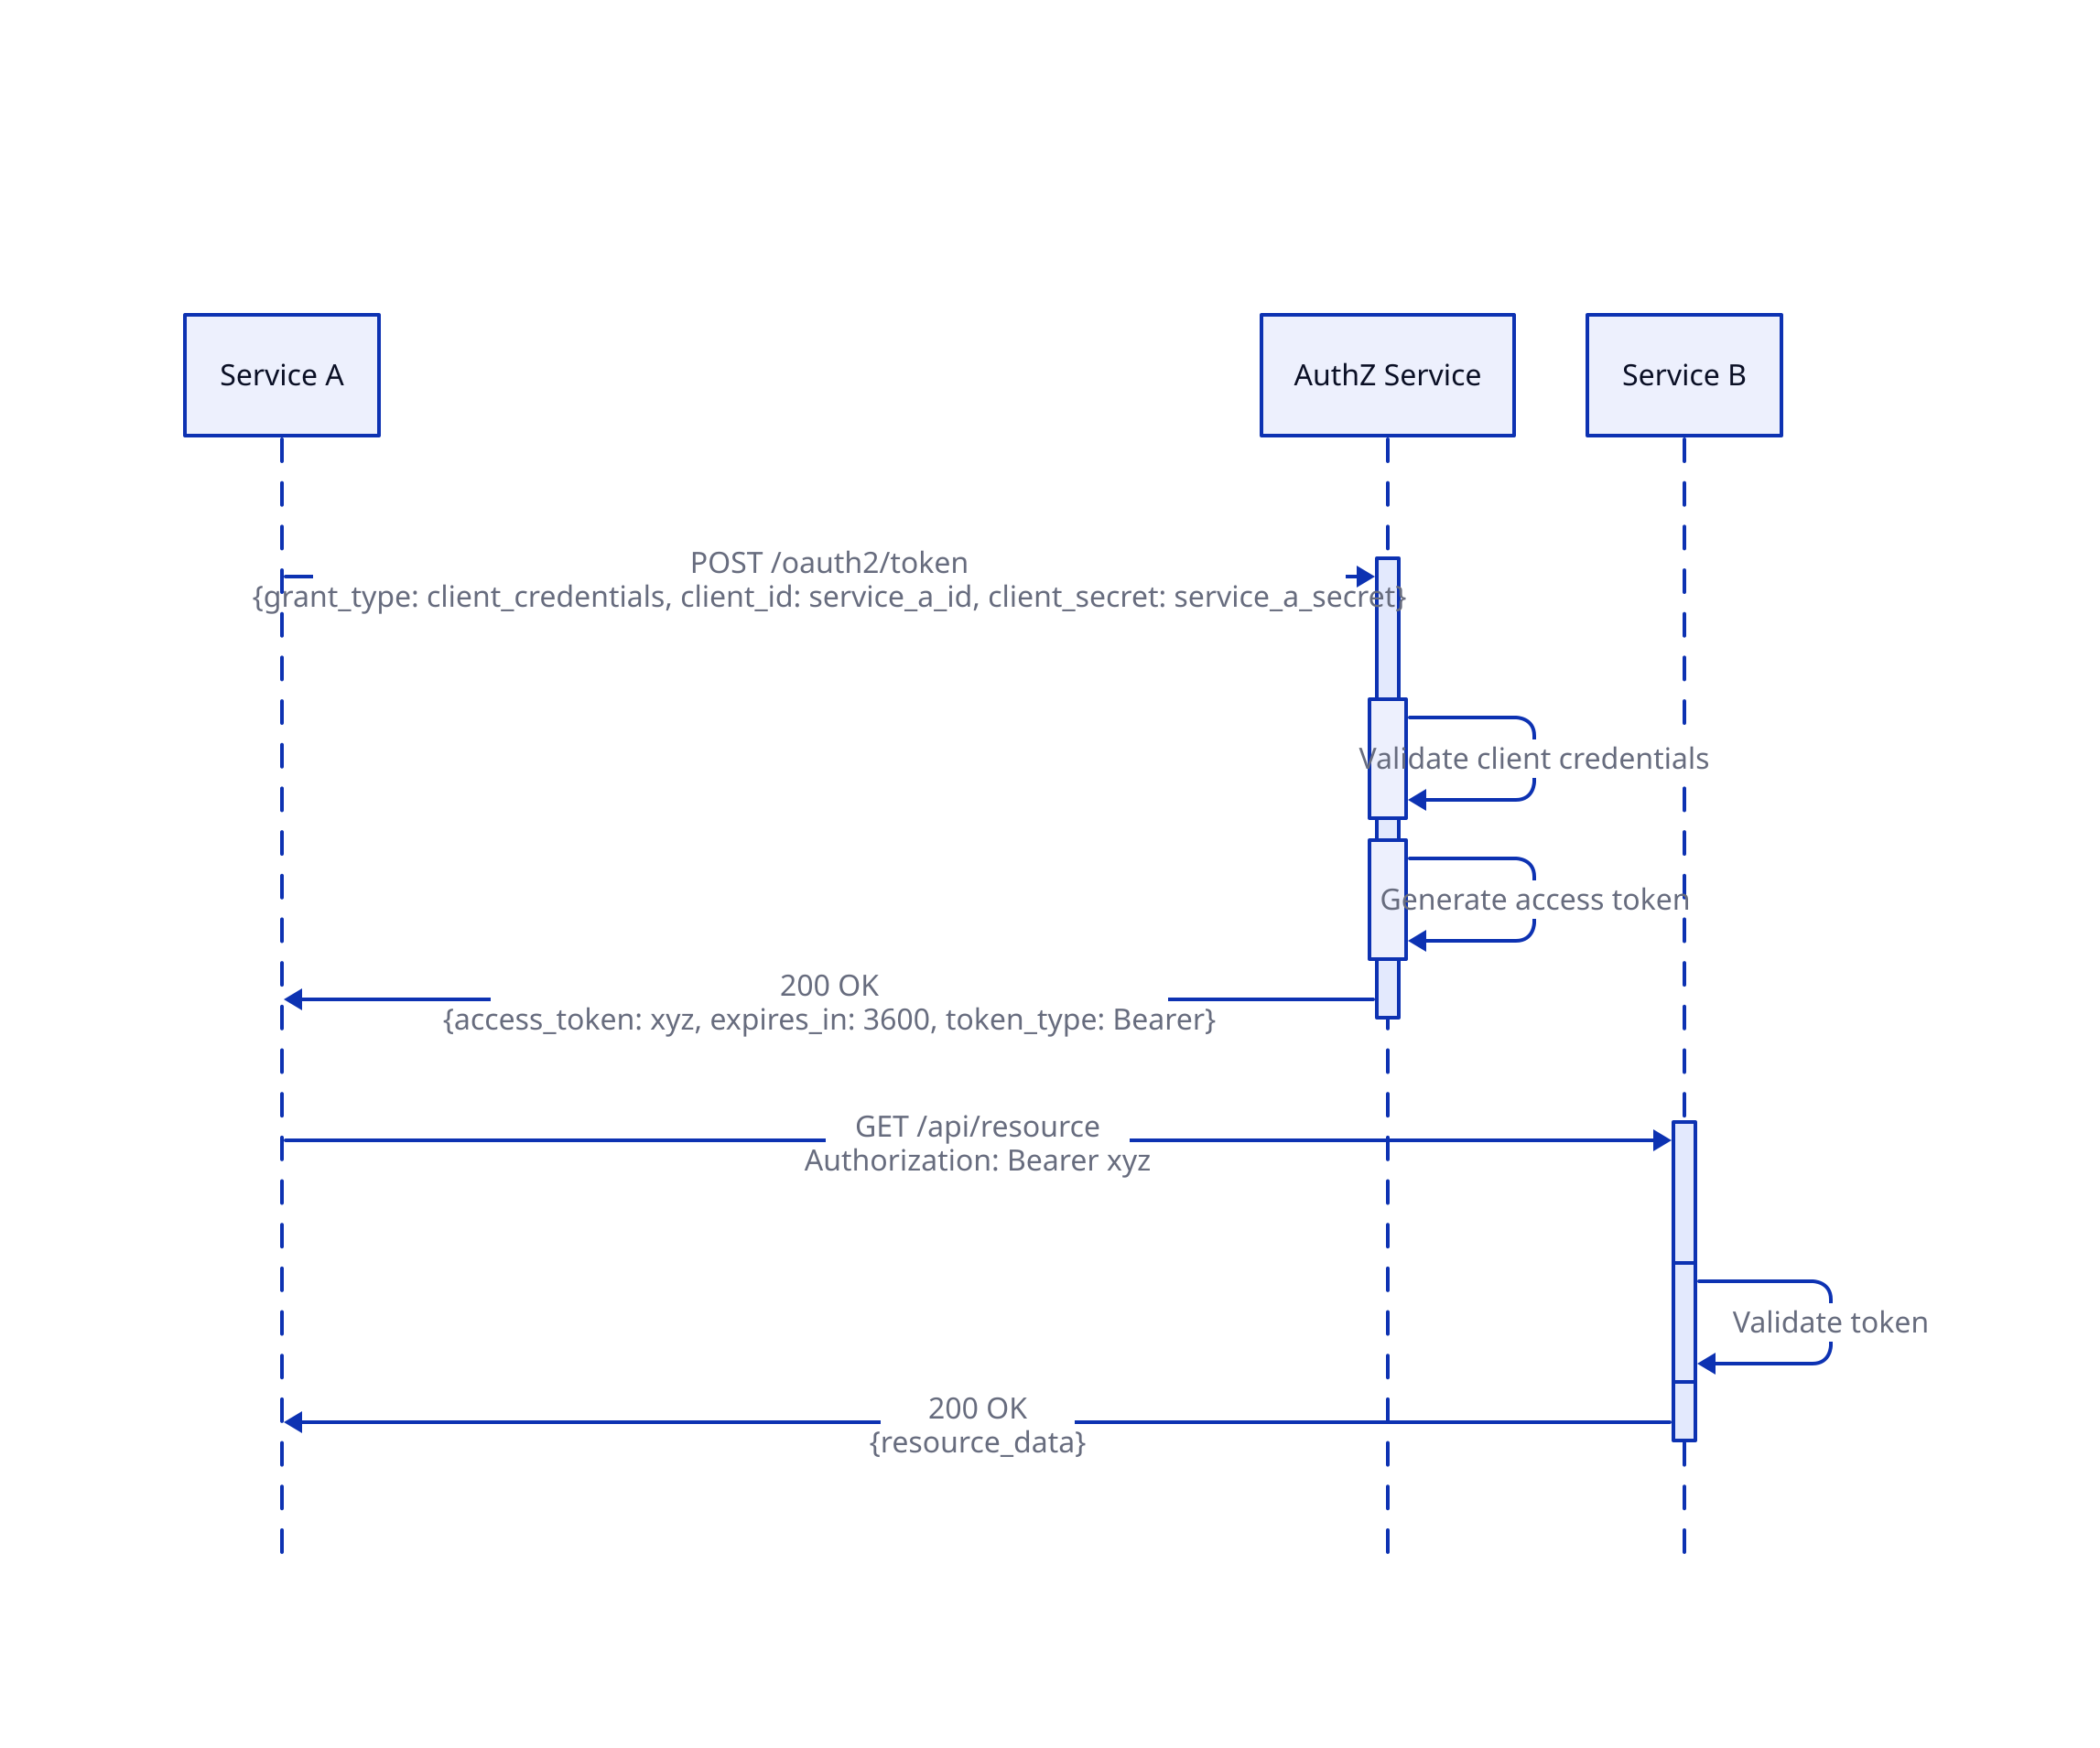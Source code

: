 title: |md
  # OAuth 2.0 Client Credentials Service to Service Flow
| {near: top-center}

shape: sequence_diagram

service_a: Service A
authz: AuthZ Service
service_b: Service B

service_a -> authz.token_request: "POST /oauth2/token\n{grant_type: client_credentials, client_id: service_a_id, client_secret: service_a_secret}"
authz.token_request.validate -> authz.token_request.validate: "Validate client credentials"
authz.token_request.generate_token -> authz.token_request.generate_token: "Generate access token"
authz.token_request -> service_a: "200 OK\n{access_token: xyz, expires_in: 3600, token_type: Bearer}"

service_a -> service_b.resource: "GET /api/resource\nAuthorization: Bearer xyz"
service_b.validate_token -> service_b.validate_token: "Validate token"
service_b.resource -> service_a: "200 OK\n{resource_data}"
